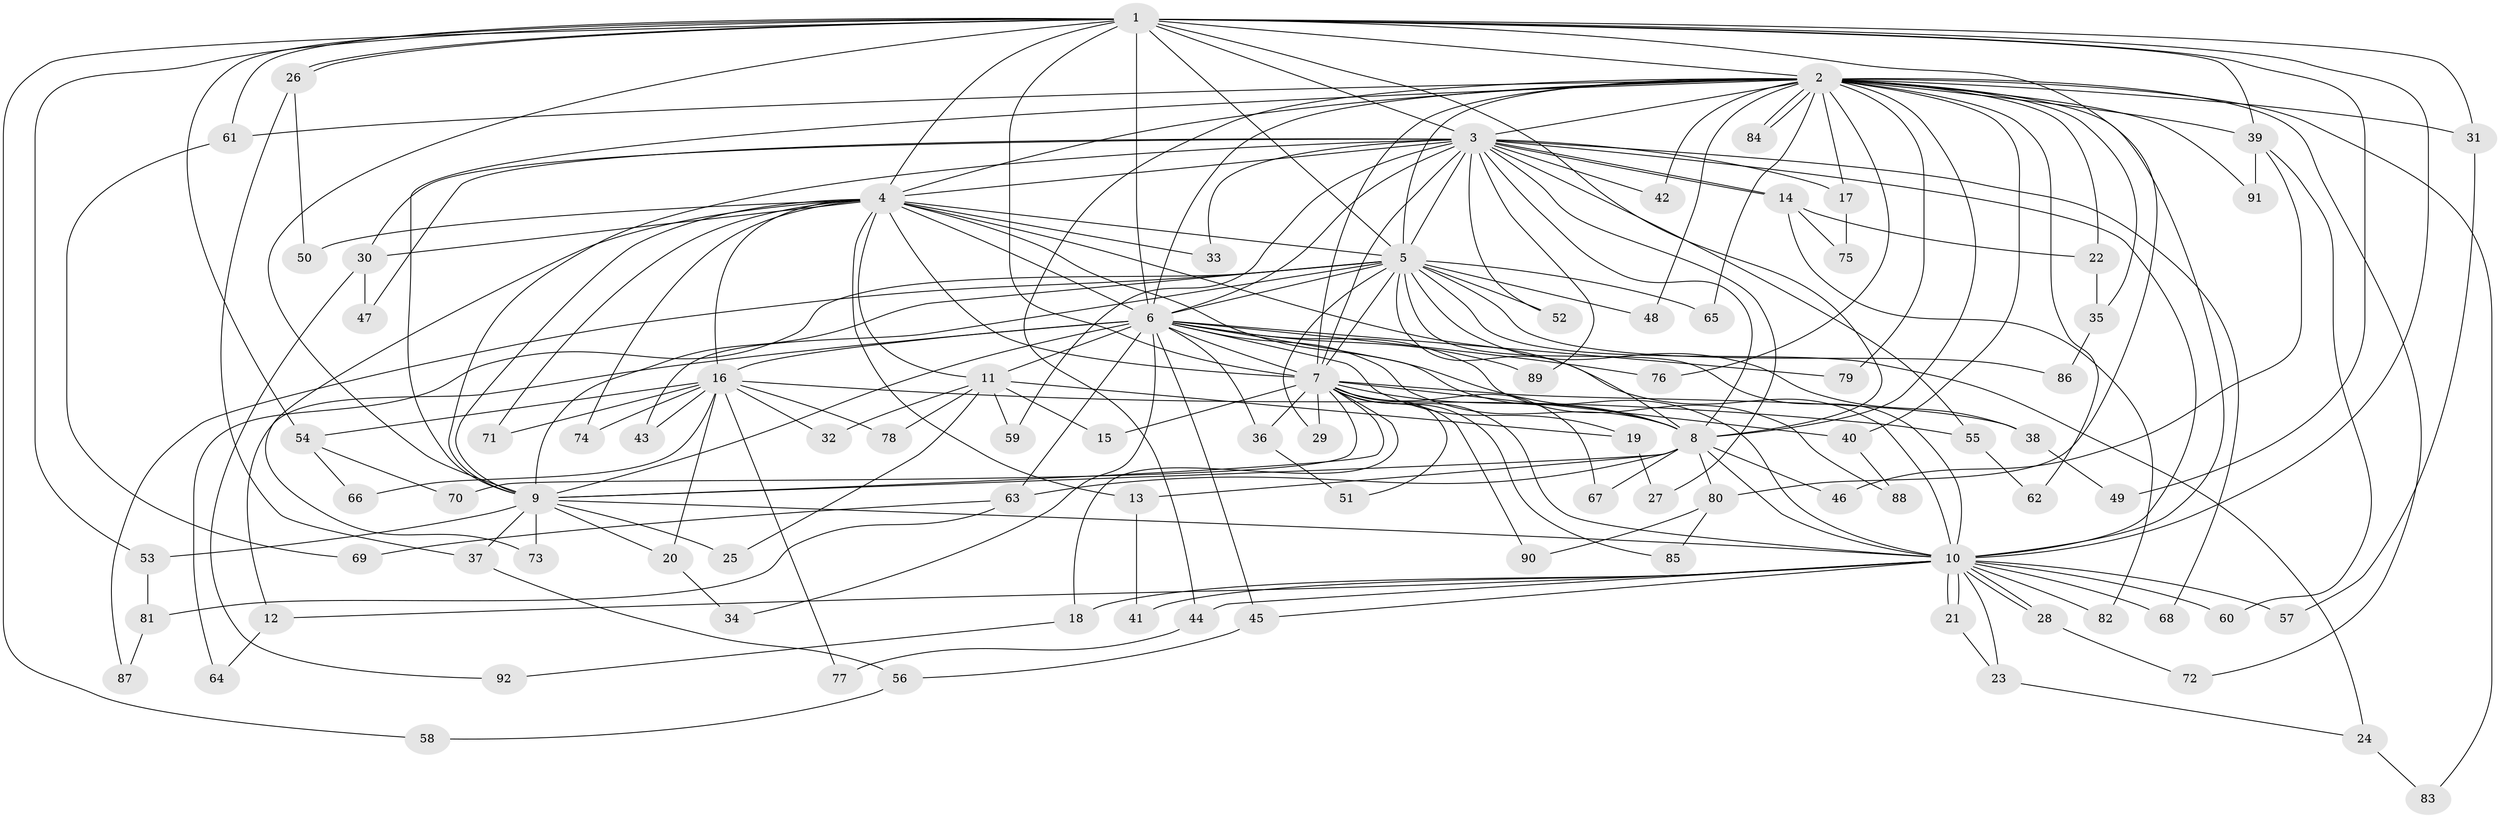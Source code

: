 // coarse degree distribution, {2: 0.30357142857142855, 8: 0.017857142857142856, 3: 0.4107142857142857, 19: 0.03571428571428571, 17: 0.03571428571428571, 4: 0.07142857142857142, 23: 0.017857142857142856, 16: 0.017857142857142856, 18: 0.017857142857142856, 13: 0.017857142857142856, 12: 0.017857142857142856, 10: 0.017857142857142856, 1: 0.017857142857142856}
// Generated by graph-tools (version 1.1) at 2025/36/03/04/25 23:36:38]
// undirected, 92 vertices, 209 edges
graph export_dot {
  node [color=gray90,style=filled];
  1;
  2;
  3;
  4;
  5;
  6;
  7;
  8;
  9;
  10;
  11;
  12;
  13;
  14;
  15;
  16;
  17;
  18;
  19;
  20;
  21;
  22;
  23;
  24;
  25;
  26;
  27;
  28;
  29;
  30;
  31;
  32;
  33;
  34;
  35;
  36;
  37;
  38;
  39;
  40;
  41;
  42;
  43;
  44;
  45;
  46;
  47;
  48;
  49;
  50;
  51;
  52;
  53;
  54;
  55;
  56;
  57;
  58;
  59;
  60;
  61;
  62;
  63;
  64;
  65;
  66;
  67;
  68;
  69;
  70;
  71;
  72;
  73;
  74;
  75;
  76;
  77;
  78;
  79;
  80;
  81;
  82;
  83;
  84;
  85;
  86;
  87;
  88;
  89;
  90;
  91;
  92;
  1 -- 2;
  1 -- 3;
  1 -- 4;
  1 -- 5;
  1 -- 6;
  1 -- 7;
  1 -- 8;
  1 -- 9;
  1 -- 10;
  1 -- 26;
  1 -- 26;
  1 -- 31;
  1 -- 39;
  1 -- 49;
  1 -- 53;
  1 -- 54;
  1 -- 58;
  1 -- 61;
  1 -- 80;
  2 -- 3;
  2 -- 4;
  2 -- 5;
  2 -- 6;
  2 -- 7;
  2 -- 8;
  2 -- 9;
  2 -- 10;
  2 -- 17;
  2 -- 22;
  2 -- 31;
  2 -- 35;
  2 -- 39;
  2 -- 40;
  2 -- 42;
  2 -- 44;
  2 -- 48;
  2 -- 61;
  2 -- 62;
  2 -- 65;
  2 -- 72;
  2 -- 76;
  2 -- 79;
  2 -- 83;
  2 -- 84;
  2 -- 84;
  2 -- 91;
  3 -- 4;
  3 -- 5;
  3 -- 6;
  3 -- 7;
  3 -- 8;
  3 -- 9;
  3 -- 10;
  3 -- 14;
  3 -- 14;
  3 -- 17;
  3 -- 27;
  3 -- 30;
  3 -- 33;
  3 -- 42;
  3 -- 47;
  3 -- 52;
  3 -- 55;
  3 -- 59;
  3 -- 68;
  3 -- 89;
  4 -- 5;
  4 -- 6;
  4 -- 7;
  4 -- 8;
  4 -- 9;
  4 -- 10;
  4 -- 11;
  4 -- 13;
  4 -- 16;
  4 -- 30;
  4 -- 33;
  4 -- 50;
  4 -- 71;
  4 -- 73;
  4 -- 74;
  5 -- 6;
  5 -- 7;
  5 -- 8;
  5 -- 9;
  5 -- 10;
  5 -- 24;
  5 -- 29;
  5 -- 38;
  5 -- 43;
  5 -- 48;
  5 -- 52;
  5 -- 64;
  5 -- 65;
  5 -- 86;
  5 -- 87;
  6 -- 7;
  6 -- 8;
  6 -- 9;
  6 -- 10;
  6 -- 11;
  6 -- 12;
  6 -- 16;
  6 -- 19;
  6 -- 34;
  6 -- 36;
  6 -- 45;
  6 -- 63;
  6 -- 76;
  6 -- 79;
  6 -- 88;
  6 -- 89;
  7 -- 8;
  7 -- 9;
  7 -- 10;
  7 -- 15;
  7 -- 18;
  7 -- 29;
  7 -- 36;
  7 -- 38;
  7 -- 40;
  7 -- 51;
  7 -- 67;
  7 -- 70;
  7 -- 85;
  7 -- 90;
  8 -- 9;
  8 -- 10;
  8 -- 13;
  8 -- 46;
  8 -- 63;
  8 -- 67;
  8 -- 80;
  9 -- 10;
  9 -- 20;
  9 -- 25;
  9 -- 37;
  9 -- 53;
  9 -- 73;
  10 -- 12;
  10 -- 18;
  10 -- 21;
  10 -- 21;
  10 -- 23;
  10 -- 28;
  10 -- 28;
  10 -- 41;
  10 -- 44;
  10 -- 45;
  10 -- 57;
  10 -- 60;
  10 -- 68;
  10 -- 82;
  11 -- 15;
  11 -- 19;
  11 -- 25;
  11 -- 32;
  11 -- 59;
  11 -- 78;
  12 -- 64;
  13 -- 41;
  14 -- 22;
  14 -- 75;
  14 -- 82;
  16 -- 20;
  16 -- 32;
  16 -- 43;
  16 -- 54;
  16 -- 55;
  16 -- 66;
  16 -- 71;
  16 -- 74;
  16 -- 77;
  16 -- 78;
  17 -- 75;
  18 -- 92;
  19 -- 27;
  20 -- 34;
  21 -- 23;
  22 -- 35;
  23 -- 24;
  24 -- 83;
  26 -- 37;
  26 -- 50;
  28 -- 72;
  30 -- 47;
  30 -- 92;
  31 -- 57;
  35 -- 86;
  36 -- 51;
  37 -- 56;
  38 -- 49;
  39 -- 46;
  39 -- 60;
  39 -- 91;
  40 -- 88;
  44 -- 77;
  45 -- 56;
  53 -- 81;
  54 -- 66;
  54 -- 70;
  55 -- 62;
  56 -- 58;
  61 -- 69;
  63 -- 69;
  63 -- 81;
  80 -- 85;
  80 -- 90;
  81 -- 87;
}

